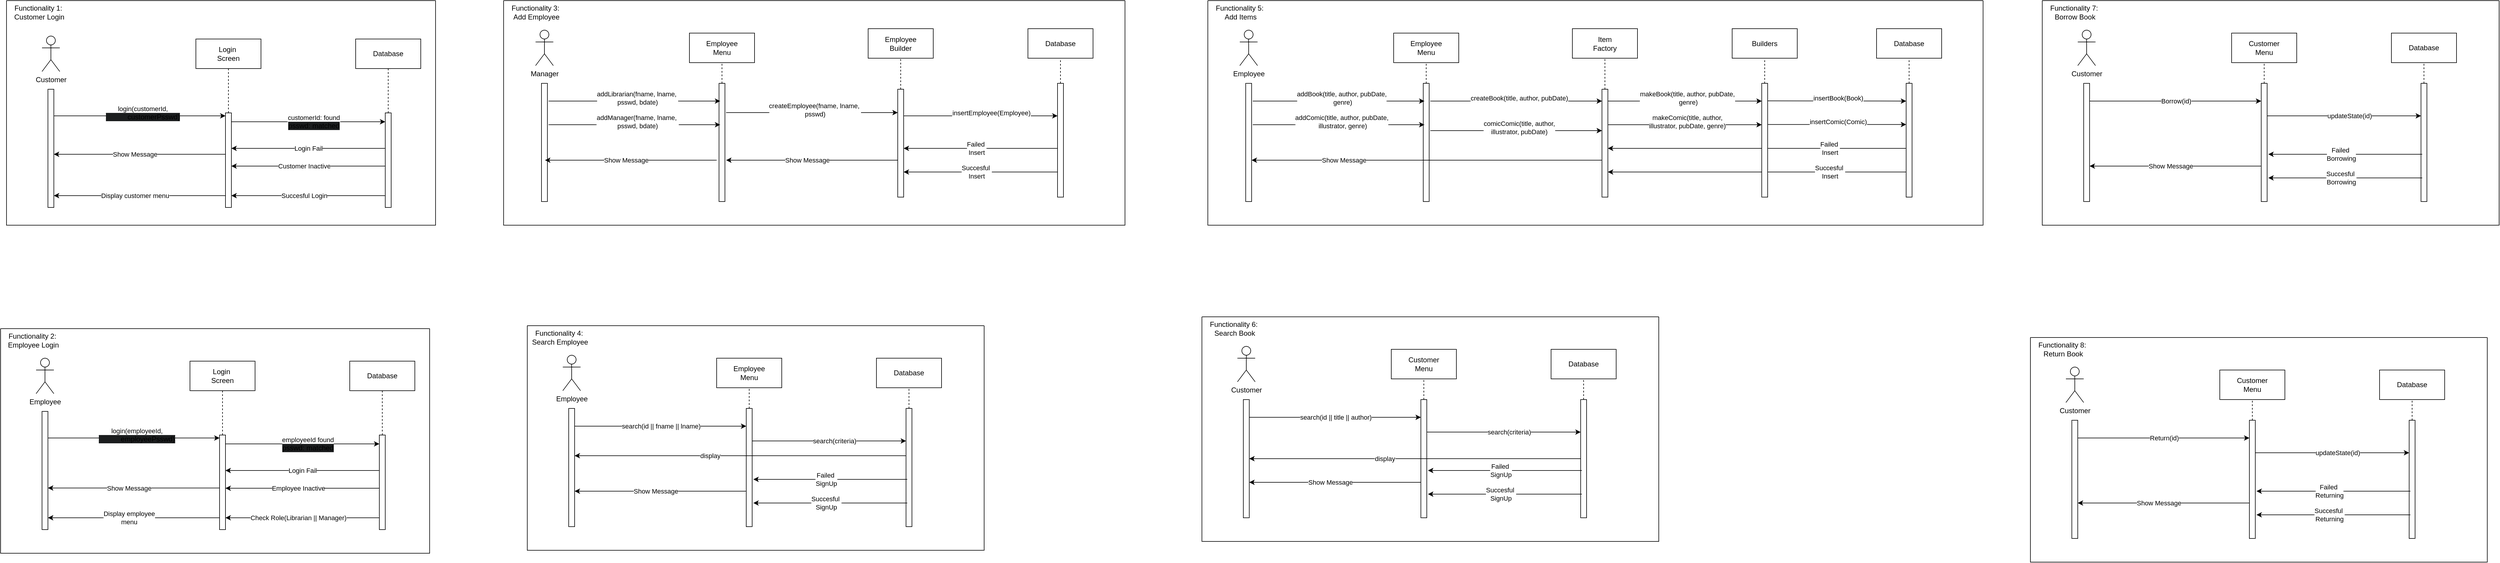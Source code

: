 <mxfile version="22.1.2" type="device">
  <diagram name="Page-1" id="YgQDNYspVn-FMLj6JGo5">
    <mxGraphModel dx="3176" dy="1908" grid="1" gridSize="10" guides="1" tooltips="1" connect="1" arrows="0" fold="1" page="1" pageScale="1" pageWidth="827" pageHeight="1169" math="0" shadow="0">
      <root>
        <mxCell id="0" />
        <mxCell id="1" parent="0" />
        <mxCell id="LNdqoeIzF03pR4x79LL_-1" value="Customer" style="shape=umlActor;verticalLabelPosition=bottom;verticalAlign=top;html=1;" vertex="1" parent="1">
          <mxGeometry x="80" y="90" width="30" height="60" as="geometry" />
        </mxCell>
        <mxCell id="LNdqoeIzF03pR4x79LL_-2" value="Login&amp;nbsp;&lt;br&gt;Screen" style="html=1;whiteSpace=wrap;" vertex="1" parent="1">
          <mxGeometry x="340" y="95" width="110" height="50" as="geometry" />
        </mxCell>
        <mxCell id="LNdqoeIzF03pR4x79LL_-3" value="" style="html=1;points=[[0,0,0,0,5],[0,1,0,0,-5],[1,0,0,0,5],[1,1,0,0,-5]];perimeter=orthogonalPerimeter;outlineConnect=0;targetShapes=umlLifeline;portConstraint=eastwest;newEdgeStyle={&quot;curved&quot;:0,&quot;rounded&quot;:0};" vertex="1" parent="1">
          <mxGeometry x="390" y="220" width="10" height="160" as="geometry" />
        </mxCell>
        <mxCell id="LNdqoeIzF03pR4x79LL_-6" value="" style="endArrow=none;dashed=1;html=1;rounded=0;entryX=0.5;entryY=1;entryDx=0;entryDy=0;" edge="1" parent="1" source="LNdqoeIzF03pR4x79LL_-3" target="LNdqoeIzF03pR4x79LL_-2">
          <mxGeometry width="50" height="50" relative="1" as="geometry">
            <mxPoint x="310" y="320" as="sourcePoint" />
            <mxPoint x="360" y="270" as="targetPoint" />
          </mxGeometry>
        </mxCell>
        <mxCell id="LNdqoeIzF03pR4x79LL_-7" value="Database" style="html=1;whiteSpace=wrap;" vertex="1" parent="1">
          <mxGeometry x="610" y="95" width="110" height="50" as="geometry" />
        </mxCell>
        <mxCell id="LNdqoeIzF03pR4x79LL_-8" value="" style="html=1;points=[[0,0,0,0,5],[0,1,0,0,-5],[1,0,0,0,5],[1,1,0,0,-5]];perimeter=orthogonalPerimeter;outlineConnect=0;targetShapes=umlLifeline;portConstraint=eastwest;newEdgeStyle={&quot;curved&quot;:0,&quot;rounded&quot;:0};" vertex="1" parent="1">
          <mxGeometry x="660" y="220" width="10" height="160" as="geometry" />
        </mxCell>
        <mxCell id="LNdqoeIzF03pR4x79LL_-9" value="" style="endArrow=none;dashed=1;html=1;rounded=0;entryX=0.5;entryY=1;entryDx=0;entryDy=0;" edge="1" parent="1" source="LNdqoeIzF03pR4x79LL_-8" target="LNdqoeIzF03pR4x79LL_-7">
          <mxGeometry width="50" height="50" relative="1" as="geometry">
            <mxPoint x="580" y="320" as="sourcePoint" />
            <mxPoint x="630" y="270" as="targetPoint" />
          </mxGeometry>
        </mxCell>
        <mxCell id="LNdqoeIzF03pR4x79LL_-10" value="" style="html=1;points=[[0,0,0,0,5],[0,1,0,0,-5],[1,0,0,0,5],[1,1,0,0,-5]];perimeter=orthogonalPerimeter;outlineConnect=0;targetShapes=umlLifeline;portConstraint=eastwest;newEdgeStyle={&quot;curved&quot;:0,&quot;rounded&quot;:0};" vertex="1" parent="1">
          <mxGeometry x="90" y="180" width="10" height="200" as="geometry" />
        </mxCell>
        <mxCell id="LNdqoeIzF03pR4x79LL_-11" value="" style="endArrow=classic;html=1;rounded=0;entryX=0;entryY=0;entryDx=0;entryDy=5;entryPerimeter=0;" edge="1" parent="1" source="LNdqoeIzF03pR4x79LL_-10" target="LNdqoeIzF03pR4x79LL_-3">
          <mxGeometry width="50" height="50" relative="1" as="geometry">
            <mxPoint x="280" y="230" as="sourcePoint" />
            <mxPoint x="330" y="180" as="targetPoint" />
          </mxGeometry>
        </mxCell>
        <mxCell id="LNdqoeIzF03pR4x79LL_-21" value="login(customerId,&lt;br style=&quot;font-size: 12px; background-color: rgb(27, 29, 30);&quot;&gt;&lt;span style=&quot;font-size: 12px; background-color: rgb(27, 29, 30);&quot;&gt;&lt;span style=&quot;white-space: pre;&quot;&gt;&amp;nbsp;&amp;nbsp;&amp;nbsp;&amp;nbsp;&lt;/span&gt;&lt;/span&gt;&lt;span style=&quot;font-size: 12px; background-color: rgb(27, 29, 30);&quot;&gt;&lt;span style=&quot;white-space: pre;&quot;&gt;&amp;nbsp;&amp;nbsp;&amp;nbsp;&amp;nbsp;&lt;/span&gt;&lt;/span&gt;&lt;span style=&quot;font-size: 12px; background-color: rgb(27, 29, 30);&quot;&gt;&amp;nbsp; &amp;nbsp;customerPsswd)&lt;/span&gt;" style="edgeLabel;html=1;align=center;verticalAlign=middle;resizable=0;points=[];" vertex="1" connectable="0" parent="LNdqoeIzF03pR4x79LL_-11">
          <mxGeometry x="0.185" relative="1" as="geometry">
            <mxPoint x="-22" y="-5" as="offset" />
          </mxGeometry>
        </mxCell>
        <mxCell id="LNdqoeIzF03pR4x79LL_-12" value="" style="endArrow=classic;html=1;rounded=0;" edge="1" parent="1" target="LNdqoeIzF03pR4x79LL_-8">
          <mxGeometry width="50" height="50" relative="1" as="geometry">
            <mxPoint x="400" y="235" as="sourcePoint" />
            <mxPoint x="570" y="235" as="targetPoint" />
          </mxGeometry>
        </mxCell>
        <mxCell id="LNdqoeIzF03pR4x79LL_-19" value="customerId: found&lt;br style=&quot;font-size: 12px; background-color: rgb(27, 29, 30);&quot;&gt;&lt;span style=&quot;font-size: 12px; background-color: rgb(27, 29, 30);&quot;&gt;psswd: matched&lt;/span&gt;" style="edgeLabel;html=1;align=center;verticalAlign=middle;resizable=0;points=[];" vertex="1" connectable="0" parent="LNdqoeIzF03pR4x79LL_-12">
          <mxGeometry x="0.209" relative="1" as="geometry">
            <mxPoint x="-18" as="offset" />
          </mxGeometry>
        </mxCell>
        <mxCell id="LNdqoeIzF03pR4x79LL_-15" value="" style="endArrow=classic;html=1;rounded=0;" edge="1" parent="1" source="LNdqoeIzF03pR4x79LL_-8" target="LNdqoeIzF03pR4x79LL_-3">
          <mxGeometry width="50" height="50" relative="1" as="geometry">
            <mxPoint x="410" y="245" as="sourcePoint" />
            <mxPoint x="460" y="350" as="targetPoint" />
            <Array as="points">
              <mxPoint x="580" y="280" />
            </Array>
          </mxGeometry>
        </mxCell>
        <mxCell id="LNdqoeIzF03pR4x79LL_-18" value="Login Fail" style="edgeLabel;html=1;align=center;verticalAlign=middle;resizable=0;points=[];" vertex="1" connectable="0" parent="LNdqoeIzF03pR4x79LL_-15">
          <mxGeometry x="-0.29" y="1" relative="1" as="geometry">
            <mxPoint x="-38" y="-1" as="offset" />
          </mxGeometry>
        </mxCell>
        <mxCell id="LNdqoeIzF03pR4x79LL_-17" value="" style="endArrow=classic;html=1;rounded=0;" edge="1" parent="1">
          <mxGeometry width="50" height="50" relative="1" as="geometry">
            <mxPoint x="660" y="310" as="sourcePoint" />
            <mxPoint x="400" y="310" as="targetPoint" />
          </mxGeometry>
        </mxCell>
        <mxCell id="LNdqoeIzF03pR4x79LL_-22" value="Customer Inactive" style="edgeLabel;html=1;align=center;verticalAlign=middle;resizable=0;points=[];" vertex="1" connectable="0" parent="LNdqoeIzF03pR4x79LL_-17">
          <mxGeometry x="0.058" relative="1" as="geometry">
            <mxPoint as="offset" />
          </mxGeometry>
        </mxCell>
        <mxCell id="LNdqoeIzF03pR4x79LL_-25" value="" style="swimlane;startSize=0;" vertex="1" parent="1">
          <mxGeometry x="20" y="30" width="725" height="380" as="geometry" />
        </mxCell>
        <mxCell id="LNdqoeIzF03pR4x79LL_-26" value="Functionality 1:&amp;nbsp;&lt;br&gt;Customer Login" style="text;html=1;align=center;verticalAlign=middle;resizable=0;points=[];autosize=1;strokeColor=none;fillColor=none;" vertex="1" parent="LNdqoeIzF03pR4x79LL_-25">
          <mxGeometry width="110" height="40" as="geometry" />
        </mxCell>
        <mxCell id="LNdqoeIzF03pR4x79LL_-23" value="" style="endArrow=classic;html=1;rounded=0;" edge="1" parent="LNdqoeIzF03pR4x79LL_-25" target="LNdqoeIzF03pR4x79LL_-10">
          <mxGeometry width="50" height="50" relative="1" as="geometry">
            <mxPoint x="370.0" y="260" as="sourcePoint" />
            <mxPoint x="90" y="260" as="targetPoint" />
          </mxGeometry>
        </mxCell>
        <mxCell id="LNdqoeIzF03pR4x79LL_-24" value="Show Message" style="edgeLabel;html=1;align=center;verticalAlign=middle;resizable=0;points=[];" vertex="1" connectable="0" parent="LNdqoeIzF03pR4x79LL_-23">
          <mxGeometry x="0.058" relative="1" as="geometry">
            <mxPoint as="offset" />
          </mxGeometry>
        </mxCell>
        <mxCell id="LNdqoeIzF03pR4x79LL_-48" value="" style="endArrow=classic;html=1;rounded=0;" edge="1" parent="LNdqoeIzF03pR4x79LL_-25">
          <mxGeometry width="50" height="50" relative="1" as="geometry">
            <mxPoint x="640" y="330" as="sourcePoint" />
            <mxPoint x="380" y="330" as="targetPoint" />
          </mxGeometry>
        </mxCell>
        <mxCell id="LNdqoeIzF03pR4x79LL_-49" value="Succesful Login" style="edgeLabel;html=1;align=center;verticalAlign=middle;resizable=0;points=[];" vertex="1" connectable="0" parent="LNdqoeIzF03pR4x79LL_-48">
          <mxGeometry x="0.058" relative="1" as="geometry">
            <mxPoint as="offset" />
          </mxGeometry>
        </mxCell>
        <mxCell id="LNdqoeIzF03pR4x79LL_-50" value="" style="endArrow=classic;html=1;rounded=0;" edge="1" parent="LNdqoeIzF03pR4x79LL_-25" target="LNdqoeIzF03pR4x79LL_-10">
          <mxGeometry width="50" height="50" relative="1" as="geometry">
            <mxPoint x="370" y="330" as="sourcePoint" />
            <mxPoint x="110" y="330" as="targetPoint" />
          </mxGeometry>
        </mxCell>
        <mxCell id="LNdqoeIzF03pR4x79LL_-51" value="Display customer menu" style="edgeLabel;html=1;align=center;verticalAlign=middle;resizable=0;points=[];" vertex="1" connectable="0" parent="LNdqoeIzF03pR4x79LL_-50">
          <mxGeometry x="0.058" relative="1" as="geometry">
            <mxPoint as="offset" />
          </mxGeometry>
        </mxCell>
        <mxCell id="LNdqoeIzF03pR4x79LL_-27" value="Employee" style="shape=umlActor;verticalLabelPosition=bottom;verticalAlign=top;html=1;" vertex="1" parent="1">
          <mxGeometry x="70" y="635" width="30" height="60" as="geometry" />
        </mxCell>
        <mxCell id="LNdqoeIzF03pR4x79LL_-28" value="Login&amp;nbsp;&lt;br&gt;Screen" style="html=1;whiteSpace=wrap;" vertex="1" parent="1">
          <mxGeometry x="330" y="640" width="110" height="50" as="geometry" />
        </mxCell>
        <mxCell id="LNdqoeIzF03pR4x79LL_-29" value="" style="html=1;points=[[0,0,0,0,5],[0,1,0,0,-5],[1,0,0,0,5],[1,1,0,0,-5]];perimeter=orthogonalPerimeter;outlineConnect=0;targetShapes=umlLifeline;portConstraint=eastwest;newEdgeStyle={&quot;curved&quot;:0,&quot;rounded&quot;:0};" vertex="1" parent="1">
          <mxGeometry x="380" y="765" width="10" height="160" as="geometry" />
        </mxCell>
        <mxCell id="LNdqoeIzF03pR4x79LL_-30" value="" style="endArrow=none;dashed=1;html=1;rounded=0;entryX=0.5;entryY=1;entryDx=0;entryDy=0;" edge="1" parent="1" source="LNdqoeIzF03pR4x79LL_-29" target="LNdqoeIzF03pR4x79LL_-28">
          <mxGeometry width="50" height="50" relative="1" as="geometry">
            <mxPoint x="300" y="865" as="sourcePoint" />
            <mxPoint x="350" y="815" as="targetPoint" />
          </mxGeometry>
        </mxCell>
        <mxCell id="LNdqoeIzF03pR4x79LL_-31" value="Database" style="html=1;whiteSpace=wrap;" vertex="1" parent="1">
          <mxGeometry x="600" y="640" width="110" height="50" as="geometry" />
        </mxCell>
        <mxCell id="LNdqoeIzF03pR4x79LL_-32" value="" style="html=1;points=[[0,0,0,0,5],[0,1,0,0,-5],[1,0,0,0,5],[1,1,0,0,-5]];perimeter=orthogonalPerimeter;outlineConnect=0;targetShapes=umlLifeline;portConstraint=eastwest;newEdgeStyle={&quot;curved&quot;:0,&quot;rounded&quot;:0};" vertex="1" parent="1">
          <mxGeometry x="650" y="765" width="10" height="160" as="geometry" />
        </mxCell>
        <mxCell id="LNdqoeIzF03pR4x79LL_-33" value="" style="endArrow=none;dashed=1;html=1;rounded=0;entryX=0.5;entryY=1;entryDx=0;entryDy=0;" edge="1" parent="1" source="LNdqoeIzF03pR4x79LL_-32" target="LNdqoeIzF03pR4x79LL_-31">
          <mxGeometry width="50" height="50" relative="1" as="geometry">
            <mxPoint x="570" y="865" as="sourcePoint" />
            <mxPoint x="620" y="815" as="targetPoint" />
          </mxGeometry>
        </mxCell>
        <mxCell id="LNdqoeIzF03pR4x79LL_-34" value="" style="html=1;points=[[0,0,0,0,5],[0,1,0,0,-5],[1,0,0,0,5],[1,1,0,0,-5]];perimeter=orthogonalPerimeter;outlineConnect=0;targetShapes=umlLifeline;portConstraint=eastwest;newEdgeStyle={&quot;curved&quot;:0,&quot;rounded&quot;:0};" vertex="1" parent="1">
          <mxGeometry x="80" y="725" width="10" height="200" as="geometry" />
        </mxCell>
        <mxCell id="LNdqoeIzF03pR4x79LL_-35" value="" style="endArrow=classic;html=1;rounded=0;entryX=0;entryY=0;entryDx=0;entryDy=5;entryPerimeter=0;" edge="1" parent="1" source="LNdqoeIzF03pR4x79LL_-34" target="LNdqoeIzF03pR4x79LL_-29">
          <mxGeometry width="50" height="50" relative="1" as="geometry">
            <mxPoint x="270" y="775" as="sourcePoint" />
            <mxPoint x="320" y="725" as="targetPoint" />
          </mxGeometry>
        </mxCell>
        <mxCell id="LNdqoeIzF03pR4x79LL_-36" value="login(employeeId,&lt;br style=&quot;font-size: 12px; background-color: rgb(27, 29, 30);&quot;&gt;&lt;span style=&quot;font-size: 12px; background-color: rgb(27, 29, 30);&quot;&gt;&lt;span style=&quot;white-space: pre;&quot;&gt;&amp;nbsp;&amp;nbsp;&amp;nbsp;&amp;nbsp;&lt;/span&gt;&lt;/span&gt;&lt;span style=&quot;font-size: 12px; background-color: rgb(27, 29, 30);&quot;&gt;&lt;span style=&quot;white-space: pre;&quot;&gt;&amp;nbsp;&amp;nbsp;&amp;nbsp;&amp;nbsp;&lt;/span&gt;&lt;/span&gt;&lt;span style=&quot;font-size: 12px; background-color: rgb(27, 29, 30);&quot;&gt;&amp;nbsp; &amp;nbsp;employeePsswd)&lt;/span&gt;" style="edgeLabel;html=1;align=center;verticalAlign=middle;resizable=0;points=[];" vertex="1" connectable="0" parent="LNdqoeIzF03pR4x79LL_-35">
          <mxGeometry x="0.185" relative="1" as="geometry">
            <mxPoint x="-22" y="-5" as="offset" />
          </mxGeometry>
        </mxCell>
        <mxCell id="LNdqoeIzF03pR4x79LL_-37" value="" style="endArrow=classic;html=1;rounded=0;" edge="1" parent="1" target="LNdqoeIzF03pR4x79LL_-32">
          <mxGeometry width="50" height="50" relative="1" as="geometry">
            <mxPoint x="390" y="780" as="sourcePoint" />
            <mxPoint x="560" y="780" as="targetPoint" />
          </mxGeometry>
        </mxCell>
        <mxCell id="LNdqoeIzF03pR4x79LL_-38" value="employeeId&amp;nbsp;found&lt;br style=&quot;font-size: 12px; background-color: rgb(27, 29, 30);&quot;&gt;&lt;span style=&quot;font-size: 12px; background-color: rgb(27, 29, 30);&quot;&gt;psswd: matched&lt;/span&gt;" style="edgeLabel;html=1;align=center;verticalAlign=middle;resizable=0;points=[];" vertex="1" connectable="0" parent="LNdqoeIzF03pR4x79LL_-37">
          <mxGeometry x="0.209" relative="1" as="geometry">
            <mxPoint x="-18" as="offset" />
          </mxGeometry>
        </mxCell>
        <mxCell id="LNdqoeIzF03pR4x79LL_-39" value="" style="endArrow=classic;html=1;rounded=0;" edge="1" parent="1" source="LNdqoeIzF03pR4x79LL_-32" target="LNdqoeIzF03pR4x79LL_-29">
          <mxGeometry width="50" height="50" relative="1" as="geometry">
            <mxPoint x="400" y="790" as="sourcePoint" />
            <mxPoint x="450" y="895" as="targetPoint" />
            <Array as="points">
              <mxPoint x="570" y="825" />
            </Array>
          </mxGeometry>
        </mxCell>
        <mxCell id="LNdqoeIzF03pR4x79LL_-40" value="Login Fail" style="edgeLabel;html=1;align=center;verticalAlign=middle;resizable=0;points=[];" vertex="1" connectable="0" parent="LNdqoeIzF03pR4x79LL_-39">
          <mxGeometry x="-0.29" y="1" relative="1" as="geometry">
            <mxPoint x="-38" y="-1" as="offset" />
          </mxGeometry>
        </mxCell>
        <mxCell id="LNdqoeIzF03pR4x79LL_-41" value="" style="endArrow=classic;html=1;rounded=0;" edge="1" parent="1">
          <mxGeometry width="50" height="50" relative="1" as="geometry">
            <mxPoint x="650" y="855" as="sourcePoint" />
            <mxPoint x="390" y="855" as="targetPoint" />
          </mxGeometry>
        </mxCell>
        <mxCell id="LNdqoeIzF03pR4x79LL_-42" value="Employee Inactive" style="edgeLabel;html=1;align=center;verticalAlign=middle;resizable=0;points=[];" vertex="1" connectable="0" parent="LNdqoeIzF03pR4x79LL_-41">
          <mxGeometry x="0.058" relative="1" as="geometry">
            <mxPoint as="offset" />
          </mxGeometry>
        </mxCell>
        <mxCell id="LNdqoeIzF03pR4x79LL_-45" value="" style="swimlane;startSize=0;" vertex="1" parent="1">
          <mxGeometry x="10" y="585" width="725" height="380" as="geometry" />
        </mxCell>
        <mxCell id="LNdqoeIzF03pR4x79LL_-46" value="Functionality 2:&amp;nbsp;&lt;br&gt;Employee Login" style="text;html=1;align=center;verticalAlign=middle;resizable=0;points=[];autosize=1;strokeColor=none;fillColor=none;" vertex="1" parent="LNdqoeIzF03pR4x79LL_-45">
          <mxGeometry width="110" height="40" as="geometry" />
        </mxCell>
        <mxCell id="LNdqoeIzF03pR4x79LL_-43" value="" style="endArrow=classic;html=1;rounded=0;" edge="1" parent="LNdqoeIzF03pR4x79LL_-45">
          <mxGeometry width="50" height="50" relative="1" as="geometry">
            <mxPoint x="370.0" y="269.63" as="sourcePoint" />
            <mxPoint x="80" y="269.63" as="targetPoint" />
          </mxGeometry>
        </mxCell>
        <mxCell id="LNdqoeIzF03pR4x79LL_-44" value="Show Message" style="edgeLabel;html=1;align=center;verticalAlign=middle;resizable=0;points=[];" vertex="1" connectable="0" parent="LNdqoeIzF03pR4x79LL_-43">
          <mxGeometry x="0.058" relative="1" as="geometry">
            <mxPoint as="offset" />
          </mxGeometry>
        </mxCell>
        <mxCell id="LNdqoeIzF03pR4x79LL_-52" value="" style="endArrow=classic;html=1;rounded=0;" edge="1" parent="LNdqoeIzF03pR4x79LL_-45">
          <mxGeometry width="50" height="50" relative="1" as="geometry">
            <mxPoint x="640" y="320" as="sourcePoint" />
            <mxPoint x="380" y="320" as="targetPoint" />
          </mxGeometry>
        </mxCell>
        <mxCell id="LNdqoeIzF03pR4x79LL_-53" value="Check Role(Librarian || Manager)" style="edgeLabel;html=1;align=center;verticalAlign=middle;resizable=0;points=[];" vertex="1" connectable="0" parent="LNdqoeIzF03pR4x79LL_-52">
          <mxGeometry x="0.058" relative="1" as="geometry">
            <mxPoint as="offset" />
          </mxGeometry>
        </mxCell>
        <mxCell id="LNdqoeIzF03pR4x79LL_-54" value="" style="endArrow=classic;html=1;rounded=0;" edge="1" parent="LNdqoeIzF03pR4x79LL_-45">
          <mxGeometry width="50" height="50" relative="1" as="geometry">
            <mxPoint x="370.0" y="320" as="sourcePoint" />
            <mxPoint x="80" y="320" as="targetPoint" />
          </mxGeometry>
        </mxCell>
        <mxCell id="LNdqoeIzF03pR4x79LL_-55" value="Display employee&lt;br&gt;menu" style="edgeLabel;html=1;align=center;verticalAlign=middle;resizable=0;points=[];" vertex="1" connectable="0" parent="LNdqoeIzF03pR4x79LL_-54">
          <mxGeometry x="0.058" relative="1" as="geometry">
            <mxPoint as="offset" />
          </mxGeometry>
        </mxCell>
        <mxCell id="LNdqoeIzF03pR4x79LL_-56" value="Manager" style="shape=umlActor;verticalLabelPosition=bottom;verticalAlign=top;html=1;" vertex="1" parent="1">
          <mxGeometry x="914" y="80" width="30" height="60" as="geometry" />
        </mxCell>
        <mxCell id="LNdqoeIzF03pR4x79LL_-57" value="Employee&lt;br&gt;Menu" style="html=1;whiteSpace=wrap;" vertex="1" parent="1">
          <mxGeometry x="1174" y="85" width="110" height="50" as="geometry" />
        </mxCell>
        <mxCell id="LNdqoeIzF03pR4x79LL_-58" value="" style="html=1;points=[[0,0,0,0,5],[0,1,0,0,-5],[1,0,0,0,5],[1,1,0,0,-5]];perimeter=orthogonalPerimeter;outlineConnect=0;targetShapes=umlLifeline;portConstraint=eastwest;newEdgeStyle={&quot;curved&quot;:0,&quot;rounded&quot;:0};" vertex="1" parent="1">
          <mxGeometry x="1224" y="170" width="10" height="200" as="geometry" />
        </mxCell>
        <mxCell id="LNdqoeIzF03pR4x79LL_-59" value="" style="endArrow=none;dashed=1;html=1;rounded=0;entryX=0.5;entryY=1;entryDx=0;entryDy=0;" edge="1" parent="1" source="LNdqoeIzF03pR4x79LL_-58" target="LNdqoeIzF03pR4x79LL_-57">
          <mxGeometry width="50" height="50" relative="1" as="geometry">
            <mxPoint x="1144" y="310" as="sourcePoint" />
            <mxPoint x="1194" y="260" as="targetPoint" />
          </mxGeometry>
        </mxCell>
        <mxCell id="LNdqoeIzF03pR4x79LL_-63" value="" style="html=1;points=[[0,0,0,0,5],[0,1,0,0,-5],[1,0,0,0,5],[1,1,0,0,-5]];perimeter=orthogonalPerimeter;outlineConnect=0;targetShapes=umlLifeline;portConstraint=eastwest;newEdgeStyle={&quot;curved&quot;:0,&quot;rounded&quot;:0};" vertex="1" parent="1">
          <mxGeometry x="924" y="170" width="10" height="200" as="geometry" />
        </mxCell>
        <mxCell id="LNdqoeIzF03pR4x79LL_-66" value="" style="endArrow=classic;html=1;rounded=0;" edge="1" parent="1" target="LNdqoeIzF03pR4x79LL_-61">
          <mxGeometry width="50" height="50" relative="1" as="geometry">
            <mxPoint x="1530" y="225" as="sourcePoint" />
            <mxPoint x="1404" y="225" as="targetPoint" />
          </mxGeometry>
        </mxCell>
        <mxCell id="LNdqoeIzF03pR4x79LL_-67" value="insertEmployee(Employee)" style="edgeLabel;html=1;align=center;verticalAlign=middle;resizable=0;points=[];" vertex="1" connectable="0" parent="LNdqoeIzF03pR4x79LL_-66">
          <mxGeometry x="0.209" relative="1" as="geometry">
            <mxPoint x="-7" y="-5" as="offset" />
          </mxGeometry>
        </mxCell>
        <mxCell id="LNdqoeIzF03pR4x79LL_-72" value="" style="swimlane;startSize=0;" vertex="1" parent="1">
          <mxGeometry x="860" y="30" width="1050" height="380" as="geometry" />
        </mxCell>
        <mxCell id="LNdqoeIzF03pR4x79LL_-73" value="Functionality 3:&amp;nbsp;&lt;br&gt;Add Employee" style="text;html=1;align=center;verticalAlign=middle;resizable=0;points=[];autosize=1;strokeColor=none;fillColor=none;" vertex="1" parent="LNdqoeIzF03pR4x79LL_-72">
          <mxGeometry width="110" height="40" as="geometry" />
        </mxCell>
        <mxCell id="LNdqoeIzF03pR4x79LL_-74" value="" style="endArrow=classic;html=1;rounded=0;" edge="1" parent="LNdqoeIzF03pR4x79LL_-72">
          <mxGeometry width="50" height="50" relative="1" as="geometry">
            <mxPoint x="360.0" y="270" as="sourcePoint" />
            <mxPoint x="70" y="270" as="targetPoint" />
          </mxGeometry>
        </mxCell>
        <mxCell id="LNdqoeIzF03pR4x79LL_-75" value="Show Message" style="edgeLabel;html=1;align=center;verticalAlign=middle;resizable=0;points=[];" vertex="1" connectable="0" parent="LNdqoeIzF03pR4x79LL_-74">
          <mxGeometry x="0.058" relative="1" as="geometry">
            <mxPoint as="offset" />
          </mxGeometry>
        </mxCell>
        <mxCell id="LNdqoeIzF03pR4x79LL_-78" value="" style="endArrow=classic;html=1;rounded=0;" edge="1" parent="LNdqoeIzF03pR4x79LL_-72">
          <mxGeometry width="50" height="50" relative="1" as="geometry">
            <mxPoint x="936.0" y="250" as="sourcePoint" />
            <mxPoint x="676" y="250" as="targetPoint" />
          </mxGeometry>
        </mxCell>
        <mxCell id="LNdqoeIzF03pR4x79LL_-79" value="Failed&amp;nbsp;&lt;br&gt;Insert" style="edgeLabel;html=1;align=center;verticalAlign=middle;resizable=0;points=[];" vertex="1" connectable="0" parent="LNdqoeIzF03pR4x79LL_-78">
          <mxGeometry x="0.058" relative="1" as="geometry">
            <mxPoint as="offset" />
          </mxGeometry>
        </mxCell>
        <mxCell id="LNdqoeIzF03pR4x79LL_-80" value="" style="endArrow=classic;html=1;rounded=0;" edge="1" parent="LNdqoeIzF03pR4x79LL_-72">
          <mxGeometry width="50" height="50" relative="1" as="geometry">
            <mxPoint x="936" y="290" as="sourcePoint" />
            <mxPoint x="676" y="290" as="targetPoint" />
          </mxGeometry>
        </mxCell>
        <mxCell id="LNdqoeIzF03pR4x79LL_-81" value="Succesful&amp;nbsp;&lt;br&gt;Insert" style="edgeLabel;html=1;align=center;verticalAlign=middle;resizable=0;points=[];" vertex="1" connectable="0" parent="LNdqoeIzF03pR4x79LL_-80">
          <mxGeometry x="0.058" relative="1" as="geometry">
            <mxPoint as="offset" />
          </mxGeometry>
        </mxCell>
        <mxCell id="LNdqoeIzF03pR4x79LL_-60" value="Database" style="html=1;whiteSpace=wrap;" vertex="1" parent="LNdqoeIzF03pR4x79LL_-72">
          <mxGeometry x="886" y="47.5" width="110" height="50" as="geometry" />
        </mxCell>
        <mxCell id="LNdqoeIzF03pR4x79LL_-61" value="" style="html=1;points=[[0,0,0,0,5],[0,1,0,0,-5],[1,0,0,0,5],[1,1,0,0,-5]];perimeter=orthogonalPerimeter;outlineConnect=0;targetShapes=umlLifeline;portConstraint=eastwest;newEdgeStyle={&quot;curved&quot;:0,&quot;rounded&quot;:0};" vertex="1" parent="LNdqoeIzF03pR4x79LL_-72">
          <mxGeometry x="936" y="140" width="10" height="192.5" as="geometry" />
        </mxCell>
        <mxCell id="LNdqoeIzF03pR4x79LL_-62" value="" style="endArrow=none;dashed=1;html=1;rounded=0;entryX=0.5;entryY=1;entryDx=0;entryDy=0;" edge="1" parent="LNdqoeIzF03pR4x79LL_-72" source="LNdqoeIzF03pR4x79LL_-61" target="LNdqoeIzF03pR4x79LL_-60">
          <mxGeometry width="50" height="50" relative="1" as="geometry">
            <mxPoint x="856" y="272.5" as="sourcePoint" />
            <mxPoint x="906" y="222.5" as="targetPoint" />
          </mxGeometry>
        </mxCell>
        <mxCell id="LNdqoeIzF03pR4x79LL_-106" value="Employee&lt;br&gt;Builder" style="html=1;whiteSpace=wrap;" vertex="1" parent="LNdqoeIzF03pR4x79LL_-72">
          <mxGeometry x="616" y="47.5" width="110" height="50" as="geometry" />
        </mxCell>
        <mxCell id="LNdqoeIzF03pR4x79LL_-107" value="" style="html=1;points=[[0,0,0,0,5],[0,1,0,0,-5],[1,0,0,0,5],[1,1,0,0,-5]];perimeter=orthogonalPerimeter;outlineConnect=0;targetShapes=umlLifeline;portConstraint=eastwest;newEdgeStyle={&quot;curved&quot;:0,&quot;rounded&quot;:0};" vertex="1" parent="LNdqoeIzF03pR4x79LL_-72">
          <mxGeometry x="666" y="150" width="10" height="182.5" as="geometry" />
        </mxCell>
        <mxCell id="LNdqoeIzF03pR4x79LL_-108" value="" style="endArrow=none;dashed=1;html=1;rounded=0;entryX=0.5;entryY=1;entryDx=0;entryDy=0;" edge="1" parent="LNdqoeIzF03pR4x79LL_-72" source="LNdqoeIzF03pR4x79LL_-107" target="LNdqoeIzF03pR4x79LL_-106">
          <mxGeometry width="50" height="50" relative="1" as="geometry">
            <mxPoint x="586" y="272.5" as="sourcePoint" />
            <mxPoint x="636" y="222.5" as="targetPoint" />
          </mxGeometry>
        </mxCell>
        <mxCell id="LNdqoeIzF03pR4x79LL_-64" value="" style="endArrow=classic;html=1;rounded=0;entryX=0;entryY=0;entryDx=0;entryDy=5;entryPerimeter=0;" edge="1" parent="LNdqoeIzF03pR4x79LL_-72">
          <mxGeometry width="50" height="50" relative="1" as="geometry">
            <mxPoint x="76" y="170" as="sourcePoint" />
            <mxPoint x="366" y="170" as="targetPoint" />
          </mxGeometry>
        </mxCell>
        <mxCell id="LNdqoeIzF03pR4x79LL_-65" value="addLibrarian(fname, lname,&amp;nbsp;&lt;br&gt;psswd, bdate)" style="edgeLabel;html=1;align=center;verticalAlign=middle;resizable=0;points=[];" vertex="1" connectable="0" parent="LNdqoeIzF03pR4x79LL_-64">
          <mxGeometry x="0.185" relative="1" as="geometry">
            <mxPoint x="-22" y="-5" as="offset" />
          </mxGeometry>
        </mxCell>
        <mxCell id="LNdqoeIzF03pR4x79LL_-109" value="" style="endArrow=classic;html=1;rounded=0;entryX=0;entryY=0;entryDx=0;entryDy=5;entryPerimeter=0;" edge="1" parent="LNdqoeIzF03pR4x79LL_-72">
          <mxGeometry width="50" height="50" relative="1" as="geometry">
            <mxPoint x="76" y="210" as="sourcePoint" />
            <mxPoint x="366" y="210" as="targetPoint" />
          </mxGeometry>
        </mxCell>
        <mxCell id="LNdqoeIzF03pR4x79LL_-110" value="addManager(fname, lname,&amp;nbsp;&lt;br&gt;psswd, bdate)" style="edgeLabel;html=1;align=center;verticalAlign=middle;resizable=0;points=[];" vertex="1" connectable="0" parent="LNdqoeIzF03pR4x79LL_-109">
          <mxGeometry x="0.185" relative="1" as="geometry">
            <mxPoint x="-22" y="-5" as="offset" />
          </mxGeometry>
        </mxCell>
        <mxCell id="LNdqoeIzF03pR4x79LL_-111" value="" style="endArrow=classic;html=1;rounded=0;entryX=0;entryY=0;entryDx=0;entryDy=5;entryPerimeter=0;" edge="1" parent="LNdqoeIzF03pR4x79LL_-72">
          <mxGeometry width="50" height="50" relative="1" as="geometry">
            <mxPoint x="376" y="189.5" as="sourcePoint" />
            <mxPoint x="666" y="189.5" as="targetPoint" />
          </mxGeometry>
        </mxCell>
        <mxCell id="LNdqoeIzF03pR4x79LL_-112" value="createEmployee(fname, lname,&amp;nbsp;&lt;br&gt;psswd)" style="edgeLabel;html=1;align=center;verticalAlign=middle;resizable=0;points=[];" vertex="1" connectable="0" parent="LNdqoeIzF03pR4x79LL_-111">
          <mxGeometry x="0.185" relative="1" as="geometry">
            <mxPoint x="-22" y="-5" as="offset" />
          </mxGeometry>
        </mxCell>
        <mxCell id="LNdqoeIzF03pR4x79LL_-114" value="" style="endArrow=classic;html=1;rounded=0;" edge="1" parent="LNdqoeIzF03pR4x79LL_-72">
          <mxGeometry width="50" height="50" relative="1" as="geometry">
            <mxPoint x="666" y="270" as="sourcePoint" />
            <mxPoint x="376" y="270" as="targetPoint" />
          </mxGeometry>
        </mxCell>
        <mxCell id="LNdqoeIzF03pR4x79LL_-115" value="Show Message" style="edgeLabel;html=1;align=center;verticalAlign=middle;resizable=0;points=[];" vertex="1" connectable="0" parent="LNdqoeIzF03pR4x79LL_-114">
          <mxGeometry x="0.058" relative="1" as="geometry">
            <mxPoint as="offset" />
          </mxGeometry>
        </mxCell>
        <mxCell id="LNdqoeIzF03pR4x79LL_-83" value="Customer" style="shape=umlActor;verticalLabelPosition=bottom;verticalAlign=top;html=1;" vertex="1" parent="1">
          <mxGeometry x="2100" y="615" width="30" height="60" as="geometry" />
        </mxCell>
        <mxCell id="LNdqoeIzF03pR4x79LL_-84" value="Customer&lt;br&gt;Menu" style="html=1;whiteSpace=wrap;" vertex="1" parent="1">
          <mxGeometry x="2360" y="620" width="110" height="50" as="geometry" />
        </mxCell>
        <mxCell id="LNdqoeIzF03pR4x79LL_-85" value="" style="html=1;points=[[0,0,0,0,5],[0,1,0,0,-5],[1,0,0,0,5],[1,1,0,0,-5]];perimeter=orthogonalPerimeter;outlineConnect=0;targetShapes=umlLifeline;portConstraint=eastwest;newEdgeStyle={&quot;curved&quot;:0,&quot;rounded&quot;:0};" vertex="1" parent="1">
          <mxGeometry x="2410" y="705" width="10" height="200" as="geometry" />
        </mxCell>
        <mxCell id="LNdqoeIzF03pR4x79LL_-86" value="" style="endArrow=none;dashed=1;html=1;rounded=0;entryX=0.5;entryY=1;entryDx=0;entryDy=0;" edge="1" parent="1" source="LNdqoeIzF03pR4x79LL_-85" target="LNdqoeIzF03pR4x79LL_-84">
          <mxGeometry width="50" height="50" relative="1" as="geometry">
            <mxPoint x="2330" y="845" as="sourcePoint" />
            <mxPoint x="2380" y="795" as="targetPoint" />
          </mxGeometry>
        </mxCell>
        <mxCell id="LNdqoeIzF03pR4x79LL_-87" value="Database" style="html=1;whiteSpace=wrap;" vertex="1" parent="1">
          <mxGeometry x="2630" y="620" width="110" height="50" as="geometry" />
        </mxCell>
        <mxCell id="LNdqoeIzF03pR4x79LL_-88" value="" style="html=1;points=[[0,0,0,0,5],[0,1,0,0,-5],[1,0,0,0,5],[1,1,0,0,-5]];perimeter=orthogonalPerimeter;outlineConnect=0;targetShapes=umlLifeline;portConstraint=eastwest;newEdgeStyle={&quot;curved&quot;:0,&quot;rounded&quot;:0};" vertex="1" parent="1">
          <mxGeometry x="2680" y="705" width="10" height="200" as="geometry" />
        </mxCell>
        <mxCell id="LNdqoeIzF03pR4x79LL_-89" value="" style="endArrow=none;dashed=1;html=1;rounded=0;entryX=0.5;entryY=1;entryDx=0;entryDy=0;" edge="1" parent="1" source="LNdqoeIzF03pR4x79LL_-88" target="LNdqoeIzF03pR4x79LL_-87">
          <mxGeometry width="50" height="50" relative="1" as="geometry">
            <mxPoint x="2600" y="845" as="sourcePoint" />
            <mxPoint x="2650" y="795" as="targetPoint" />
          </mxGeometry>
        </mxCell>
        <mxCell id="LNdqoeIzF03pR4x79LL_-90" value="" style="html=1;points=[[0,0,0,0,5],[0,1,0,0,-5],[1,0,0,0,5],[1,1,0,0,-5]];perimeter=orthogonalPerimeter;outlineConnect=0;targetShapes=umlLifeline;portConstraint=eastwest;newEdgeStyle={&quot;curved&quot;:0,&quot;rounded&quot;:0};" vertex="1" parent="1">
          <mxGeometry x="2110" y="705" width="10" height="200" as="geometry" />
        </mxCell>
        <mxCell id="LNdqoeIzF03pR4x79LL_-93" value="" style="endArrow=classic;html=1;rounded=0;" edge="1" parent="1" target="LNdqoeIzF03pR4x79LL_-88">
          <mxGeometry width="50" height="50" relative="1" as="geometry">
            <mxPoint x="2420" y="760" as="sourcePoint" />
            <mxPoint x="2590" y="760" as="targetPoint" />
          </mxGeometry>
        </mxCell>
        <mxCell id="LNdqoeIzF03pR4x79LL_-94" value="search(criteria)" style="edgeLabel;html=1;align=center;verticalAlign=middle;resizable=0;points=[];" vertex="1" connectable="0" parent="LNdqoeIzF03pR4x79LL_-93">
          <mxGeometry x="0.209" relative="1" as="geometry">
            <mxPoint x="-18" as="offset" />
          </mxGeometry>
        </mxCell>
        <mxCell id="LNdqoeIzF03pR4x79LL_-95" value="" style="swimlane;startSize=0;swimlaneLine=0;" vertex="1" parent="1">
          <mxGeometry x="2040" y="565" width="772" height="380" as="geometry" />
        </mxCell>
        <mxCell id="LNdqoeIzF03pR4x79LL_-96" value="Functionality 6:&amp;nbsp;&lt;br&gt;Search Book" style="text;html=1;align=center;verticalAlign=middle;resizable=0;points=[];autosize=1;strokeColor=none;fillColor=none;" vertex="1" parent="LNdqoeIzF03pR4x79LL_-95">
          <mxGeometry width="110" height="40" as="geometry" />
        </mxCell>
        <mxCell id="LNdqoeIzF03pR4x79LL_-97" value="" style="endArrow=classic;html=1;rounded=0;" edge="1" parent="LNdqoeIzF03pR4x79LL_-95">
          <mxGeometry width="50" height="50" relative="1" as="geometry">
            <mxPoint x="370.0" y="280" as="sourcePoint" />
            <mxPoint x="80" y="280" as="targetPoint" />
          </mxGeometry>
        </mxCell>
        <mxCell id="LNdqoeIzF03pR4x79LL_-98" value="Show Message" style="edgeLabel;html=1;align=center;verticalAlign=middle;resizable=0;points=[];" vertex="1" connectable="0" parent="LNdqoeIzF03pR4x79LL_-97">
          <mxGeometry x="0.058" relative="1" as="geometry">
            <mxPoint as="offset" />
          </mxGeometry>
        </mxCell>
        <mxCell id="LNdqoeIzF03pR4x79LL_-99" value="" style="endArrow=classic;html=1;rounded=0;" edge="1" parent="LNdqoeIzF03pR4x79LL_-95">
          <mxGeometry width="50" height="50" relative="1" as="geometry">
            <mxPoint x="642.0" y="260" as="sourcePoint" />
            <mxPoint x="382" y="260" as="targetPoint" />
          </mxGeometry>
        </mxCell>
        <mxCell id="LNdqoeIzF03pR4x79LL_-100" value="Failed&amp;nbsp;&lt;br&gt;SignUp" style="edgeLabel;html=1;align=center;verticalAlign=middle;resizable=0;points=[];" vertex="1" connectable="0" parent="LNdqoeIzF03pR4x79LL_-99">
          <mxGeometry x="0.058" relative="1" as="geometry">
            <mxPoint as="offset" />
          </mxGeometry>
        </mxCell>
        <mxCell id="LNdqoeIzF03pR4x79LL_-101" value="" style="endArrow=classic;html=1;rounded=0;" edge="1" parent="LNdqoeIzF03pR4x79LL_-95">
          <mxGeometry width="50" height="50" relative="1" as="geometry">
            <mxPoint x="642" y="300" as="sourcePoint" />
            <mxPoint x="382" y="300" as="targetPoint" />
          </mxGeometry>
        </mxCell>
        <mxCell id="LNdqoeIzF03pR4x79LL_-102" value="Succesful&amp;nbsp;&lt;br&gt;SignUp" style="edgeLabel;html=1;align=center;verticalAlign=middle;resizable=0;points=[];" vertex="1" connectable="0" parent="LNdqoeIzF03pR4x79LL_-101">
          <mxGeometry x="0.058" relative="1" as="geometry">
            <mxPoint as="offset" />
          </mxGeometry>
        </mxCell>
        <mxCell id="LNdqoeIzF03pR4x79LL_-91" value="" style="endArrow=classic;html=1;rounded=0;entryX=0;entryY=0;entryDx=0;entryDy=5;entryPerimeter=0;" edge="1" parent="LNdqoeIzF03pR4x79LL_-95">
          <mxGeometry width="50" height="50" relative="1" as="geometry">
            <mxPoint x="80" y="170" as="sourcePoint" />
            <mxPoint x="370" y="170" as="targetPoint" />
          </mxGeometry>
        </mxCell>
        <mxCell id="LNdqoeIzF03pR4x79LL_-92" value="search(id || title || author)" style="edgeLabel;html=1;align=center;verticalAlign=middle;resizable=0;points=[];" vertex="1" connectable="0" parent="LNdqoeIzF03pR4x79LL_-91">
          <mxGeometry x="0.185" relative="1" as="geometry">
            <mxPoint x="-26" as="offset" />
          </mxGeometry>
        </mxCell>
        <mxCell id="LNdqoeIzF03pR4x79LL_-121" value="Employee" style="shape=umlActor;verticalLabelPosition=bottom;verticalAlign=top;html=1;" vertex="1" parent="1">
          <mxGeometry x="2104" y="80" width="30" height="60" as="geometry" />
        </mxCell>
        <mxCell id="LNdqoeIzF03pR4x79LL_-122" value="Employee&lt;br&gt;Menu" style="html=1;whiteSpace=wrap;" vertex="1" parent="1">
          <mxGeometry x="2364" y="85" width="110" height="50" as="geometry" />
        </mxCell>
        <mxCell id="LNdqoeIzF03pR4x79LL_-123" value="" style="html=1;points=[[0,0,0,0,5],[0,1,0,0,-5],[1,0,0,0,5],[1,1,0,0,-5]];perimeter=orthogonalPerimeter;outlineConnect=0;targetShapes=umlLifeline;portConstraint=eastwest;newEdgeStyle={&quot;curved&quot;:0,&quot;rounded&quot;:0};" vertex="1" parent="1">
          <mxGeometry x="2414" y="170" width="10" height="200" as="geometry" />
        </mxCell>
        <mxCell id="LNdqoeIzF03pR4x79LL_-124" value="" style="endArrow=none;dashed=1;html=1;rounded=0;entryX=0.5;entryY=1;entryDx=0;entryDy=0;" edge="1" parent="1" source="LNdqoeIzF03pR4x79LL_-123" target="LNdqoeIzF03pR4x79LL_-122">
          <mxGeometry width="50" height="50" relative="1" as="geometry">
            <mxPoint x="2334" y="310" as="sourcePoint" />
            <mxPoint x="2384" y="260" as="targetPoint" />
          </mxGeometry>
        </mxCell>
        <mxCell id="LNdqoeIzF03pR4x79LL_-125" value="" style="html=1;points=[[0,0,0,0,5],[0,1,0,0,-5],[1,0,0,0,5],[1,1,0,0,-5]];perimeter=orthogonalPerimeter;outlineConnect=0;targetShapes=umlLifeline;portConstraint=eastwest;newEdgeStyle={&quot;curved&quot;:0,&quot;rounded&quot;:0};" vertex="1" parent="1">
          <mxGeometry x="2114" y="170" width="10" height="200" as="geometry" />
        </mxCell>
        <mxCell id="LNdqoeIzF03pR4x79LL_-128" value="" style="swimlane;startSize=0;" vertex="1" parent="1">
          <mxGeometry x="2050" y="30" width="1310" height="380" as="geometry" />
        </mxCell>
        <mxCell id="LNdqoeIzF03pR4x79LL_-129" value="Functionality 5:&amp;nbsp;&lt;br&gt;Add Items" style="text;html=1;align=center;verticalAlign=middle;resizable=0;points=[];autosize=1;strokeColor=none;fillColor=none;" vertex="1" parent="LNdqoeIzF03pR4x79LL_-128">
          <mxGeometry width="110" height="40" as="geometry" />
        </mxCell>
        <mxCell id="LNdqoeIzF03pR4x79LL_-132" value="" style="endArrow=classic;html=1;rounded=0;" edge="1" parent="LNdqoeIzF03pR4x79LL_-128" source="LNdqoeIzF03pR4x79LL_-153">
          <mxGeometry width="50" height="50" relative="1" as="geometry">
            <mxPoint x="936.0" y="250" as="sourcePoint" />
            <mxPoint x="676" y="250" as="targetPoint" />
          </mxGeometry>
        </mxCell>
        <mxCell id="LNdqoeIzF03pR4x79LL_-133" value="Failed&amp;nbsp;&lt;br&gt;Insert" style="edgeLabel;html=1;align=center;verticalAlign=middle;resizable=0;points=[];" vertex="1" connectable="0" parent="LNdqoeIzF03pR4x79LL_-132">
          <mxGeometry x="0.058" relative="1" as="geometry">
            <mxPoint x="137" as="offset" />
          </mxGeometry>
        </mxCell>
        <mxCell id="LNdqoeIzF03pR4x79LL_-134" value="" style="endArrow=classic;html=1;rounded=0;" edge="1" parent="LNdqoeIzF03pR4x79LL_-128" source="LNdqoeIzF03pR4x79LL_-153">
          <mxGeometry width="50" height="50" relative="1" as="geometry">
            <mxPoint x="936" y="290" as="sourcePoint" />
            <mxPoint x="676" y="290" as="targetPoint" />
          </mxGeometry>
        </mxCell>
        <mxCell id="LNdqoeIzF03pR4x79LL_-135" value="Succesful&amp;nbsp;&lt;br&gt;Insert" style="edgeLabel;html=1;align=center;verticalAlign=middle;resizable=0;points=[];" vertex="1" connectable="0" parent="LNdqoeIzF03pR4x79LL_-134">
          <mxGeometry x="0.058" relative="1" as="geometry">
            <mxPoint x="137" as="offset" />
          </mxGeometry>
        </mxCell>
        <mxCell id="LNdqoeIzF03pR4x79LL_-136" value="Builders" style="html=1;whiteSpace=wrap;" vertex="1" parent="LNdqoeIzF03pR4x79LL_-128">
          <mxGeometry x="886" y="47.5" width="110" height="50" as="geometry" />
        </mxCell>
        <mxCell id="LNdqoeIzF03pR4x79LL_-137" value="" style="html=1;points=[[0,0,0,0,5],[0,1,0,0,-5],[1,0,0,0,5],[1,1,0,0,-5]];perimeter=orthogonalPerimeter;outlineConnect=0;targetShapes=umlLifeline;portConstraint=eastwest;newEdgeStyle={&quot;curved&quot;:0,&quot;rounded&quot;:0};" vertex="1" parent="LNdqoeIzF03pR4x79LL_-128">
          <mxGeometry x="936" y="140" width="10" height="192.5" as="geometry" />
        </mxCell>
        <mxCell id="LNdqoeIzF03pR4x79LL_-138" value="" style="endArrow=none;dashed=1;html=1;rounded=0;entryX=0.5;entryY=1;entryDx=0;entryDy=0;" edge="1" parent="LNdqoeIzF03pR4x79LL_-128" source="LNdqoeIzF03pR4x79LL_-137" target="LNdqoeIzF03pR4x79LL_-136">
          <mxGeometry width="50" height="50" relative="1" as="geometry">
            <mxPoint x="856" y="272.5" as="sourcePoint" />
            <mxPoint x="906" y="222.5" as="targetPoint" />
          </mxGeometry>
        </mxCell>
        <mxCell id="LNdqoeIzF03pR4x79LL_-139" value="Item&lt;br&gt;Factory" style="html=1;whiteSpace=wrap;" vertex="1" parent="LNdqoeIzF03pR4x79LL_-128">
          <mxGeometry x="616" y="47.5" width="110" height="50" as="geometry" />
        </mxCell>
        <mxCell id="LNdqoeIzF03pR4x79LL_-140" value="" style="html=1;points=[[0,0,0,0,5],[0,1,0,0,-5],[1,0,0,0,5],[1,1,0,0,-5]];perimeter=orthogonalPerimeter;outlineConnect=0;targetShapes=umlLifeline;portConstraint=eastwest;newEdgeStyle={&quot;curved&quot;:0,&quot;rounded&quot;:0};" vertex="1" parent="LNdqoeIzF03pR4x79LL_-128">
          <mxGeometry x="666" y="150" width="10" height="182.5" as="geometry" />
        </mxCell>
        <mxCell id="LNdqoeIzF03pR4x79LL_-141" value="" style="endArrow=none;dashed=1;html=1;rounded=0;entryX=0.5;entryY=1;entryDx=0;entryDy=0;" edge="1" parent="LNdqoeIzF03pR4x79LL_-128" source="LNdqoeIzF03pR4x79LL_-140" target="LNdqoeIzF03pR4x79LL_-139">
          <mxGeometry width="50" height="50" relative="1" as="geometry">
            <mxPoint x="586" y="272.5" as="sourcePoint" />
            <mxPoint x="636" y="222.5" as="targetPoint" />
          </mxGeometry>
        </mxCell>
        <mxCell id="LNdqoeIzF03pR4x79LL_-142" value="" style="endArrow=classic;html=1;rounded=0;entryX=0;entryY=0;entryDx=0;entryDy=5;entryPerimeter=0;" edge="1" parent="LNdqoeIzF03pR4x79LL_-128">
          <mxGeometry width="50" height="50" relative="1" as="geometry">
            <mxPoint x="76" y="170" as="sourcePoint" />
            <mxPoint x="366" y="170" as="targetPoint" />
          </mxGeometry>
        </mxCell>
        <mxCell id="LNdqoeIzF03pR4x79LL_-143" value="addBook(title, author, pubDate,&lt;br&gt;&amp;nbsp;genre)" style="edgeLabel;html=1;align=center;verticalAlign=middle;resizable=0;points=[];" vertex="1" connectable="0" parent="LNdqoeIzF03pR4x79LL_-142">
          <mxGeometry x="0.185" relative="1" as="geometry">
            <mxPoint x="-22" y="-5" as="offset" />
          </mxGeometry>
        </mxCell>
        <mxCell id="LNdqoeIzF03pR4x79LL_-144" value="" style="endArrow=classic;html=1;rounded=0;entryX=0;entryY=0;entryDx=0;entryDy=5;entryPerimeter=0;" edge="1" parent="LNdqoeIzF03pR4x79LL_-128">
          <mxGeometry width="50" height="50" relative="1" as="geometry">
            <mxPoint x="76" y="210" as="sourcePoint" />
            <mxPoint x="366" y="210" as="targetPoint" />
          </mxGeometry>
        </mxCell>
        <mxCell id="LNdqoeIzF03pR4x79LL_-145" value="addComic(title, author, pubDate,&lt;br&gt;&amp;nbsp;illustrator, genre)" style="edgeLabel;html=1;align=center;verticalAlign=middle;resizable=0;points=[];" vertex="1" connectable="0" parent="LNdqoeIzF03pR4x79LL_-144">
          <mxGeometry x="0.185" relative="1" as="geometry">
            <mxPoint x="-22" y="-5" as="offset" />
          </mxGeometry>
        </mxCell>
        <mxCell id="LNdqoeIzF03pR4x79LL_-146" value="" style="endArrow=classic;html=1;rounded=0;entryX=0;entryY=0;entryDx=0;entryDy=5;entryPerimeter=0;" edge="1" parent="LNdqoeIzF03pR4x79LL_-128">
          <mxGeometry width="50" height="50" relative="1" as="geometry">
            <mxPoint x="376" y="170" as="sourcePoint" />
            <mxPoint x="666" y="170" as="targetPoint" />
          </mxGeometry>
        </mxCell>
        <mxCell id="LNdqoeIzF03pR4x79LL_-147" value="createBook(title, author, pubDate)" style="edgeLabel;html=1;align=center;verticalAlign=middle;resizable=0;points=[];" vertex="1" connectable="0" parent="LNdqoeIzF03pR4x79LL_-146">
          <mxGeometry x="0.185" relative="1" as="geometry">
            <mxPoint x="-22" y="-5" as="offset" />
          </mxGeometry>
        </mxCell>
        <mxCell id="LNdqoeIzF03pR4x79LL_-148" value="" style="endArrow=classic;html=1;rounded=0;" edge="1" parent="LNdqoeIzF03pR4x79LL_-128" target="LNdqoeIzF03pR4x79LL_-125">
          <mxGeometry width="50" height="50" relative="1" as="geometry">
            <mxPoint x="666" y="270" as="sourcePoint" />
            <mxPoint x="376" y="270" as="targetPoint" />
          </mxGeometry>
        </mxCell>
        <mxCell id="LNdqoeIzF03pR4x79LL_-149" value="Show Message" style="edgeLabel;html=1;align=center;verticalAlign=middle;resizable=0;points=[];" vertex="1" connectable="0" parent="LNdqoeIzF03pR4x79LL_-148">
          <mxGeometry x="0.058" relative="1" as="geometry">
            <mxPoint x="-123" as="offset" />
          </mxGeometry>
        </mxCell>
        <mxCell id="LNdqoeIzF03pR4x79LL_-150" value="" style="endArrow=classic;html=1;rounded=0;entryX=0;entryY=0;entryDx=0;entryDy=5;entryPerimeter=0;" edge="1" parent="LNdqoeIzF03pR4x79LL_-128">
          <mxGeometry width="50" height="50" relative="1" as="geometry">
            <mxPoint x="376" y="220" as="sourcePoint" />
            <mxPoint x="666" y="220" as="targetPoint" />
          </mxGeometry>
        </mxCell>
        <mxCell id="LNdqoeIzF03pR4x79LL_-151" value="comicComic(title, author, &lt;br&gt;illustrator, pubDate)" style="edgeLabel;html=1;align=center;verticalAlign=middle;resizable=0;points=[];" vertex="1" connectable="0" parent="LNdqoeIzF03pR4x79LL_-150">
          <mxGeometry x="0.185" relative="1" as="geometry">
            <mxPoint x="-22" y="-5" as="offset" />
          </mxGeometry>
        </mxCell>
        <mxCell id="LNdqoeIzF03pR4x79LL_-152" value="Database" style="html=1;whiteSpace=wrap;" vertex="1" parent="LNdqoeIzF03pR4x79LL_-128">
          <mxGeometry x="1130" y="47.5" width="110" height="50" as="geometry" />
        </mxCell>
        <mxCell id="LNdqoeIzF03pR4x79LL_-153" value="" style="html=1;points=[[0,0,0,0,5],[0,1,0,0,-5],[1,0,0,0,5],[1,1,0,0,-5]];perimeter=orthogonalPerimeter;outlineConnect=0;targetShapes=umlLifeline;portConstraint=eastwest;newEdgeStyle={&quot;curved&quot;:0,&quot;rounded&quot;:0};" vertex="1" parent="LNdqoeIzF03pR4x79LL_-128">
          <mxGeometry x="1180" y="140" width="10" height="192.5" as="geometry" />
        </mxCell>
        <mxCell id="LNdqoeIzF03pR4x79LL_-154" value="" style="endArrow=none;dashed=1;html=1;rounded=0;entryX=0.5;entryY=1;entryDx=0;entryDy=0;" edge="1" parent="LNdqoeIzF03pR4x79LL_-128" source="LNdqoeIzF03pR4x79LL_-153" target="LNdqoeIzF03pR4x79LL_-152">
          <mxGeometry width="50" height="50" relative="1" as="geometry">
            <mxPoint x="1100" y="272.5" as="sourcePoint" />
            <mxPoint x="1150" y="222.5" as="targetPoint" />
          </mxGeometry>
        </mxCell>
        <mxCell id="LNdqoeIzF03pR4x79LL_-126" value="" style="endArrow=classic;html=1;rounded=0;" edge="1" parent="LNdqoeIzF03pR4x79LL_-128" source="LNdqoeIzF03pR4x79LL_-140">
          <mxGeometry width="50" height="50" relative="1" as="geometry">
            <mxPoint x="680" y="170" as="sourcePoint" />
            <mxPoint x="936" y="170" as="targetPoint" />
          </mxGeometry>
        </mxCell>
        <mxCell id="LNdqoeIzF03pR4x79LL_-127" value="makeBook(title, author, pubDate,&lt;br&gt;&amp;nbsp;genre)" style="edgeLabel;html=1;align=center;verticalAlign=middle;resizable=0;points=[];" vertex="1" connectable="0" parent="LNdqoeIzF03pR4x79LL_-126">
          <mxGeometry x="0.209" relative="1" as="geometry">
            <mxPoint x="-23" y="-5" as="offset" />
          </mxGeometry>
        </mxCell>
        <mxCell id="LNdqoeIzF03pR4x79LL_-159" value="" style="endArrow=classic;html=1;rounded=0;" edge="1" parent="LNdqoeIzF03pR4x79LL_-128">
          <mxGeometry width="50" height="50" relative="1" as="geometry">
            <mxPoint x="676" y="210" as="sourcePoint" />
            <mxPoint x="936" y="210" as="targetPoint" />
          </mxGeometry>
        </mxCell>
        <mxCell id="LNdqoeIzF03pR4x79LL_-160" value="makeComic(title, author, &lt;br&gt;illustrator, pubDate, genre)" style="edgeLabel;html=1;align=center;verticalAlign=middle;resizable=0;points=[];" vertex="1" connectable="0" parent="LNdqoeIzF03pR4x79LL_-159">
          <mxGeometry x="0.209" relative="1" as="geometry">
            <mxPoint x="-23" y="-5" as="offset" />
          </mxGeometry>
        </mxCell>
        <mxCell id="LNdqoeIzF03pR4x79LL_-161" value="" style="endArrow=classic;html=1;rounded=0;" edge="1" parent="LNdqoeIzF03pR4x79LL_-128">
          <mxGeometry width="50" height="50" relative="1" as="geometry">
            <mxPoint x="946" y="169.64" as="sourcePoint" />
            <mxPoint x="1180" y="170" as="targetPoint" />
          </mxGeometry>
        </mxCell>
        <mxCell id="LNdqoeIzF03pR4x79LL_-162" value="insertBook(Book)" style="edgeLabel;html=1;align=center;verticalAlign=middle;resizable=0;points=[];" vertex="1" connectable="0" parent="LNdqoeIzF03pR4x79LL_-161">
          <mxGeometry x="0.209" relative="1" as="geometry">
            <mxPoint x="-23" y="-5" as="offset" />
          </mxGeometry>
        </mxCell>
        <mxCell id="LNdqoeIzF03pR4x79LL_-163" value="" style="endArrow=classic;html=1;rounded=0;" edge="1" parent="LNdqoeIzF03pR4x79LL_-128" target="LNdqoeIzF03pR4x79LL_-153">
          <mxGeometry width="50" height="50" relative="1" as="geometry">
            <mxPoint x="946" y="209.64" as="sourcePoint" />
            <mxPoint x="1170" y="210" as="targetPoint" />
          </mxGeometry>
        </mxCell>
        <mxCell id="LNdqoeIzF03pR4x79LL_-164" value="insertComic(Comic)" style="edgeLabel;html=1;align=center;verticalAlign=middle;resizable=0;points=[];" vertex="1" connectable="0" parent="LNdqoeIzF03pR4x79LL_-163">
          <mxGeometry x="0.209" relative="1" as="geometry">
            <mxPoint x="-23" y="-5" as="offset" />
          </mxGeometry>
        </mxCell>
        <mxCell id="LNdqoeIzF03pR4x79LL_-175" value="Customer" style="shape=umlActor;verticalLabelPosition=bottom;verticalAlign=top;html=1;" vertex="1" parent="1">
          <mxGeometry x="3500" y="650" width="30" height="60" as="geometry" />
        </mxCell>
        <mxCell id="LNdqoeIzF03pR4x79LL_-176" value="Customer&lt;br&gt;Menu" style="html=1;whiteSpace=wrap;" vertex="1" parent="1">
          <mxGeometry x="3760" y="655" width="110" height="50" as="geometry" />
        </mxCell>
        <mxCell id="LNdqoeIzF03pR4x79LL_-177" value="" style="html=1;points=[[0,0,0,0,5],[0,1,0,0,-5],[1,0,0,0,5],[1,1,0,0,-5]];perimeter=orthogonalPerimeter;outlineConnect=0;targetShapes=umlLifeline;portConstraint=eastwest;newEdgeStyle={&quot;curved&quot;:0,&quot;rounded&quot;:0};" vertex="1" parent="1">
          <mxGeometry x="3810" y="740" width="10" height="200" as="geometry" />
        </mxCell>
        <mxCell id="LNdqoeIzF03pR4x79LL_-178" value="" style="endArrow=none;dashed=1;html=1;rounded=0;entryX=0.5;entryY=1;entryDx=0;entryDy=0;" edge="1" parent="1" source="LNdqoeIzF03pR4x79LL_-177" target="LNdqoeIzF03pR4x79LL_-176">
          <mxGeometry width="50" height="50" relative="1" as="geometry">
            <mxPoint x="3730" y="880" as="sourcePoint" />
            <mxPoint x="3780" y="830" as="targetPoint" />
          </mxGeometry>
        </mxCell>
        <mxCell id="LNdqoeIzF03pR4x79LL_-179" value="Database" style="html=1;whiteSpace=wrap;" vertex="1" parent="1">
          <mxGeometry x="4030" y="655" width="110" height="50" as="geometry" />
        </mxCell>
        <mxCell id="LNdqoeIzF03pR4x79LL_-180" value="" style="html=1;points=[[0,0,0,0,5],[0,1,0,0,-5],[1,0,0,0,5],[1,1,0,0,-5]];perimeter=orthogonalPerimeter;outlineConnect=0;targetShapes=umlLifeline;portConstraint=eastwest;newEdgeStyle={&quot;curved&quot;:0,&quot;rounded&quot;:0};" vertex="1" parent="1">
          <mxGeometry x="4080" y="740" width="10" height="200" as="geometry" />
        </mxCell>
        <mxCell id="LNdqoeIzF03pR4x79LL_-181" value="" style="endArrow=none;dashed=1;html=1;rounded=0;entryX=0.5;entryY=1;entryDx=0;entryDy=0;" edge="1" parent="1" source="LNdqoeIzF03pR4x79LL_-180" target="LNdqoeIzF03pR4x79LL_-179">
          <mxGeometry width="50" height="50" relative="1" as="geometry">
            <mxPoint x="4000" y="880" as="sourcePoint" />
            <mxPoint x="4050" y="830" as="targetPoint" />
          </mxGeometry>
        </mxCell>
        <mxCell id="LNdqoeIzF03pR4x79LL_-182" value="" style="html=1;points=[[0,0,0,0,5],[0,1,0,0,-5],[1,0,0,0,5],[1,1,0,0,-5]];perimeter=orthogonalPerimeter;outlineConnect=0;targetShapes=umlLifeline;portConstraint=eastwest;newEdgeStyle={&quot;curved&quot;:0,&quot;rounded&quot;:0};" vertex="1" parent="1">
          <mxGeometry x="3510" y="740" width="10" height="200" as="geometry" />
        </mxCell>
        <mxCell id="LNdqoeIzF03pR4x79LL_-183" value="" style="endArrow=classic;html=1;rounded=0;" edge="1" parent="1" target="LNdqoeIzF03pR4x79LL_-180">
          <mxGeometry width="50" height="50" relative="1" as="geometry">
            <mxPoint x="3820" y="795" as="sourcePoint" />
            <mxPoint x="3990" y="795" as="targetPoint" />
          </mxGeometry>
        </mxCell>
        <mxCell id="LNdqoeIzF03pR4x79LL_-184" value="updateState(id)" style="edgeLabel;html=1;align=center;verticalAlign=middle;resizable=0;points=[];" vertex="1" connectable="0" parent="LNdqoeIzF03pR4x79LL_-183">
          <mxGeometry x="0.209" relative="1" as="geometry">
            <mxPoint x="-18" as="offset" />
          </mxGeometry>
        </mxCell>
        <mxCell id="LNdqoeIzF03pR4x79LL_-185" value="" style="swimlane;startSize=0;swimlaneLine=0;" vertex="1" parent="1">
          <mxGeometry x="3440" y="600" width="772" height="380" as="geometry" />
        </mxCell>
        <mxCell id="LNdqoeIzF03pR4x79LL_-186" value="Functionality 8:&amp;nbsp;&lt;br&gt;Return Book" style="text;html=1;align=center;verticalAlign=middle;resizable=0;points=[];autosize=1;strokeColor=none;fillColor=none;" vertex="1" parent="LNdqoeIzF03pR4x79LL_-185">
          <mxGeometry width="110" height="40" as="geometry" />
        </mxCell>
        <mxCell id="LNdqoeIzF03pR4x79LL_-187" value="" style="endArrow=classic;html=1;rounded=0;" edge="1" parent="LNdqoeIzF03pR4x79LL_-185">
          <mxGeometry width="50" height="50" relative="1" as="geometry">
            <mxPoint x="370.0" y="280" as="sourcePoint" />
            <mxPoint x="80" y="280" as="targetPoint" />
          </mxGeometry>
        </mxCell>
        <mxCell id="LNdqoeIzF03pR4x79LL_-188" value="Show Message" style="edgeLabel;html=1;align=center;verticalAlign=middle;resizable=0;points=[];" vertex="1" connectable="0" parent="LNdqoeIzF03pR4x79LL_-187">
          <mxGeometry x="0.058" relative="1" as="geometry">
            <mxPoint as="offset" />
          </mxGeometry>
        </mxCell>
        <mxCell id="LNdqoeIzF03pR4x79LL_-189" value="" style="endArrow=classic;html=1;rounded=0;" edge="1" parent="LNdqoeIzF03pR4x79LL_-185">
          <mxGeometry width="50" height="50" relative="1" as="geometry">
            <mxPoint x="642.0" y="260" as="sourcePoint" />
            <mxPoint x="382" y="260" as="targetPoint" />
          </mxGeometry>
        </mxCell>
        <mxCell id="LNdqoeIzF03pR4x79LL_-190" value="Failed&amp;nbsp;&lt;br&gt;Returning" style="edgeLabel;html=1;align=center;verticalAlign=middle;resizable=0;points=[];" vertex="1" connectable="0" parent="LNdqoeIzF03pR4x79LL_-189">
          <mxGeometry x="0.058" relative="1" as="geometry">
            <mxPoint as="offset" />
          </mxGeometry>
        </mxCell>
        <mxCell id="LNdqoeIzF03pR4x79LL_-191" value="" style="endArrow=classic;html=1;rounded=0;" edge="1" parent="LNdqoeIzF03pR4x79LL_-185">
          <mxGeometry width="50" height="50" relative="1" as="geometry">
            <mxPoint x="642" y="300" as="sourcePoint" />
            <mxPoint x="382" y="300" as="targetPoint" />
          </mxGeometry>
        </mxCell>
        <mxCell id="LNdqoeIzF03pR4x79LL_-192" value="Succesful&amp;nbsp;&lt;br&gt;Returning" style="edgeLabel;html=1;align=center;verticalAlign=middle;resizable=0;points=[];" vertex="1" connectable="0" parent="LNdqoeIzF03pR4x79LL_-191">
          <mxGeometry x="0.058" relative="1" as="geometry">
            <mxPoint as="offset" />
          </mxGeometry>
        </mxCell>
        <mxCell id="LNdqoeIzF03pR4x79LL_-193" value="" style="endArrow=classic;html=1;rounded=0;entryX=0;entryY=0;entryDx=0;entryDy=5;entryPerimeter=0;" edge="1" parent="LNdqoeIzF03pR4x79LL_-185">
          <mxGeometry width="50" height="50" relative="1" as="geometry">
            <mxPoint x="80" y="170" as="sourcePoint" />
            <mxPoint x="370" y="170" as="targetPoint" />
          </mxGeometry>
        </mxCell>
        <mxCell id="LNdqoeIzF03pR4x79LL_-194" value="Return(id)" style="edgeLabel;html=1;align=center;verticalAlign=middle;resizable=0;points=[];" vertex="1" connectable="0" parent="LNdqoeIzF03pR4x79LL_-193">
          <mxGeometry x="0.185" relative="1" as="geometry">
            <mxPoint x="-26" as="offset" />
          </mxGeometry>
        </mxCell>
        <mxCell id="LNdqoeIzF03pR4x79LL_-195" value="Employee" style="shape=umlActor;verticalLabelPosition=bottom;verticalAlign=top;html=1;" vertex="1" parent="1">
          <mxGeometry x="960" y="630" width="30" height="60" as="geometry" />
        </mxCell>
        <mxCell id="LNdqoeIzF03pR4x79LL_-196" value="Employee&lt;br&gt;Menu" style="html=1;whiteSpace=wrap;" vertex="1" parent="1">
          <mxGeometry x="1220" y="635" width="110" height="50" as="geometry" />
        </mxCell>
        <mxCell id="LNdqoeIzF03pR4x79LL_-197" value="" style="html=1;points=[[0,0,0,0,5],[0,1,0,0,-5],[1,0,0,0,5],[1,1,0,0,-5]];perimeter=orthogonalPerimeter;outlineConnect=0;targetShapes=umlLifeline;portConstraint=eastwest;newEdgeStyle={&quot;curved&quot;:0,&quot;rounded&quot;:0};" vertex="1" parent="1">
          <mxGeometry x="1270" y="720" width="10" height="200" as="geometry" />
        </mxCell>
        <mxCell id="LNdqoeIzF03pR4x79LL_-198" value="" style="endArrow=none;dashed=1;html=1;rounded=0;entryX=0.5;entryY=1;entryDx=0;entryDy=0;" edge="1" parent="1" source="LNdqoeIzF03pR4x79LL_-197" target="LNdqoeIzF03pR4x79LL_-196">
          <mxGeometry width="50" height="50" relative="1" as="geometry">
            <mxPoint x="1190" y="860" as="sourcePoint" />
            <mxPoint x="1240" y="810" as="targetPoint" />
          </mxGeometry>
        </mxCell>
        <mxCell id="LNdqoeIzF03pR4x79LL_-199" value="Database" style="html=1;whiteSpace=wrap;" vertex="1" parent="1">
          <mxGeometry x="1490" y="635" width="110" height="50" as="geometry" />
        </mxCell>
        <mxCell id="LNdqoeIzF03pR4x79LL_-200" value="" style="html=1;points=[[0,0,0,0,5],[0,1,0,0,-5],[1,0,0,0,5],[1,1,0,0,-5]];perimeter=orthogonalPerimeter;outlineConnect=0;targetShapes=umlLifeline;portConstraint=eastwest;newEdgeStyle={&quot;curved&quot;:0,&quot;rounded&quot;:0};" vertex="1" parent="1">
          <mxGeometry x="1540" y="720" width="10" height="200" as="geometry" />
        </mxCell>
        <mxCell id="LNdqoeIzF03pR4x79LL_-201" value="" style="endArrow=none;dashed=1;html=1;rounded=0;entryX=0.5;entryY=1;entryDx=0;entryDy=0;" edge="1" parent="1" source="LNdqoeIzF03pR4x79LL_-200" target="LNdqoeIzF03pR4x79LL_-199">
          <mxGeometry width="50" height="50" relative="1" as="geometry">
            <mxPoint x="1460" y="860" as="sourcePoint" />
            <mxPoint x="1510" y="810" as="targetPoint" />
          </mxGeometry>
        </mxCell>
        <mxCell id="LNdqoeIzF03pR4x79LL_-202" value="" style="html=1;points=[[0,0,0,0,5],[0,1,0,0,-5],[1,0,0,0,5],[1,1,0,0,-5]];perimeter=orthogonalPerimeter;outlineConnect=0;targetShapes=umlLifeline;portConstraint=eastwest;newEdgeStyle={&quot;curved&quot;:0,&quot;rounded&quot;:0};" vertex="1" parent="1">
          <mxGeometry x="970" y="720" width="10" height="200" as="geometry" />
        </mxCell>
        <mxCell id="LNdqoeIzF03pR4x79LL_-203" value="" style="endArrow=classic;html=1;rounded=0;" edge="1" parent="1" target="LNdqoeIzF03pR4x79LL_-200">
          <mxGeometry width="50" height="50" relative="1" as="geometry">
            <mxPoint x="1280" y="775" as="sourcePoint" />
            <mxPoint x="1450" y="775" as="targetPoint" />
          </mxGeometry>
        </mxCell>
        <mxCell id="LNdqoeIzF03pR4x79LL_-204" value="search(criteria)" style="edgeLabel;html=1;align=center;verticalAlign=middle;resizable=0;points=[];" vertex="1" connectable="0" parent="LNdqoeIzF03pR4x79LL_-203">
          <mxGeometry x="0.209" relative="1" as="geometry">
            <mxPoint x="-18" as="offset" />
          </mxGeometry>
        </mxCell>
        <mxCell id="LNdqoeIzF03pR4x79LL_-205" value="" style="swimlane;startSize=0;swimlaneLine=0;" vertex="1" parent="1">
          <mxGeometry x="900" y="580" width="772" height="380" as="geometry" />
        </mxCell>
        <mxCell id="LNdqoeIzF03pR4x79LL_-206" value="Functionality 4:&amp;nbsp;&lt;br&gt;Search Employee" style="text;html=1;align=center;verticalAlign=middle;resizable=0;points=[];autosize=1;strokeColor=none;fillColor=none;" vertex="1" parent="LNdqoeIzF03pR4x79LL_-205">
          <mxGeometry x="-5" width="120" height="40" as="geometry" />
        </mxCell>
        <mxCell id="LNdqoeIzF03pR4x79LL_-207" value="" style="endArrow=classic;html=1;rounded=0;" edge="1" parent="LNdqoeIzF03pR4x79LL_-205">
          <mxGeometry width="50" height="50" relative="1" as="geometry">
            <mxPoint x="370.0" y="280" as="sourcePoint" />
            <mxPoint x="80" y="280" as="targetPoint" />
          </mxGeometry>
        </mxCell>
        <mxCell id="LNdqoeIzF03pR4x79LL_-208" value="Show Message" style="edgeLabel;html=1;align=center;verticalAlign=middle;resizable=0;points=[];" vertex="1" connectable="0" parent="LNdqoeIzF03pR4x79LL_-207">
          <mxGeometry x="0.058" relative="1" as="geometry">
            <mxPoint as="offset" />
          </mxGeometry>
        </mxCell>
        <mxCell id="LNdqoeIzF03pR4x79LL_-209" value="" style="endArrow=classic;html=1;rounded=0;" edge="1" parent="LNdqoeIzF03pR4x79LL_-205">
          <mxGeometry width="50" height="50" relative="1" as="geometry">
            <mxPoint x="642.0" y="260" as="sourcePoint" />
            <mxPoint x="382" y="260" as="targetPoint" />
          </mxGeometry>
        </mxCell>
        <mxCell id="LNdqoeIzF03pR4x79LL_-210" value="Failed&amp;nbsp;&lt;br&gt;SignUp" style="edgeLabel;html=1;align=center;verticalAlign=middle;resizable=0;points=[];" vertex="1" connectable="0" parent="LNdqoeIzF03pR4x79LL_-209">
          <mxGeometry x="0.058" relative="1" as="geometry">
            <mxPoint as="offset" />
          </mxGeometry>
        </mxCell>
        <mxCell id="LNdqoeIzF03pR4x79LL_-211" value="" style="endArrow=classic;html=1;rounded=0;" edge="1" parent="LNdqoeIzF03pR4x79LL_-205">
          <mxGeometry width="50" height="50" relative="1" as="geometry">
            <mxPoint x="642" y="300" as="sourcePoint" />
            <mxPoint x="382" y="300" as="targetPoint" />
          </mxGeometry>
        </mxCell>
        <mxCell id="LNdqoeIzF03pR4x79LL_-212" value="Succesful&amp;nbsp;&lt;br&gt;SignUp" style="edgeLabel;html=1;align=center;verticalAlign=middle;resizable=0;points=[];" vertex="1" connectable="0" parent="LNdqoeIzF03pR4x79LL_-211">
          <mxGeometry x="0.058" relative="1" as="geometry">
            <mxPoint as="offset" />
          </mxGeometry>
        </mxCell>
        <mxCell id="LNdqoeIzF03pR4x79LL_-213" value="" style="endArrow=classic;html=1;rounded=0;entryX=0;entryY=0;entryDx=0;entryDy=5;entryPerimeter=0;" edge="1" parent="LNdqoeIzF03pR4x79LL_-205">
          <mxGeometry width="50" height="50" relative="1" as="geometry">
            <mxPoint x="80" y="170" as="sourcePoint" />
            <mxPoint x="370" y="170" as="targetPoint" />
          </mxGeometry>
        </mxCell>
        <mxCell id="LNdqoeIzF03pR4x79LL_-214" value="search(id || fname || lname)" style="edgeLabel;html=1;align=center;verticalAlign=middle;resizable=0;points=[];" vertex="1" connectable="0" parent="LNdqoeIzF03pR4x79LL_-213">
          <mxGeometry x="0.185" relative="1" as="geometry">
            <mxPoint x="-26" as="offset" />
          </mxGeometry>
        </mxCell>
        <mxCell id="LNdqoeIzF03pR4x79LL_-215" value="" style="endArrow=classic;html=1;rounded=0;" edge="1" parent="LNdqoeIzF03pR4x79LL_-205" target="LNdqoeIzF03pR4x79LL_-202">
          <mxGeometry width="50" height="50" relative="1" as="geometry">
            <mxPoint x="640" y="220" as="sourcePoint" />
            <mxPoint x="380.0" y="220" as="targetPoint" />
          </mxGeometry>
        </mxCell>
        <mxCell id="LNdqoeIzF03pR4x79LL_-216" value="display" style="edgeLabel;html=1;align=center;verticalAlign=middle;resizable=0;points=[];" vertex="1" connectable="0" parent="LNdqoeIzF03pR4x79LL_-215">
          <mxGeometry x="0.209" relative="1" as="geometry">
            <mxPoint x="7" as="offset" />
          </mxGeometry>
        </mxCell>
        <mxCell id="LNdqoeIzF03pR4x79LL_-217" value="" style="endArrow=classic;html=1;rounded=0;" edge="1" parent="1" source="LNdqoeIzF03pR4x79LL_-88" target="LNdqoeIzF03pR4x79LL_-90">
          <mxGeometry width="50" height="50" relative="1" as="geometry">
            <mxPoint x="2300" y="800" as="sourcePoint" />
            <mxPoint x="1740" y="800" as="targetPoint" />
          </mxGeometry>
        </mxCell>
        <mxCell id="LNdqoeIzF03pR4x79LL_-218" value="display" style="edgeLabel;html=1;align=center;verticalAlign=middle;resizable=0;points=[];" vertex="1" connectable="0" parent="LNdqoeIzF03pR4x79LL_-217">
          <mxGeometry x="0.209" relative="1" as="geometry">
            <mxPoint x="7" as="offset" />
          </mxGeometry>
        </mxCell>
        <mxCell id="LNdqoeIzF03pR4x79LL_-219" value="Customer" style="shape=umlActor;verticalLabelPosition=bottom;verticalAlign=top;html=1;" vertex="1" parent="1">
          <mxGeometry x="3520" y="80" width="30" height="60" as="geometry" />
        </mxCell>
        <mxCell id="LNdqoeIzF03pR4x79LL_-220" value="Customer&lt;br&gt;Menu" style="html=1;whiteSpace=wrap;" vertex="1" parent="1">
          <mxGeometry x="3780" y="85" width="110" height="50" as="geometry" />
        </mxCell>
        <mxCell id="LNdqoeIzF03pR4x79LL_-221" value="" style="html=1;points=[[0,0,0,0,5],[0,1,0,0,-5],[1,0,0,0,5],[1,1,0,0,-5]];perimeter=orthogonalPerimeter;outlineConnect=0;targetShapes=umlLifeline;portConstraint=eastwest;newEdgeStyle={&quot;curved&quot;:0,&quot;rounded&quot;:0};" vertex="1" parent="1">
          <mxGeometry x="3830" y="170" width="10" height="200" as="geometry" />
        </mxCell>
        <mxCell id="LNdqoeIzF03pR4x79LL_-222" value="" style="endArrow=none;dashed=1;html=1;rounded=0;entryX=0.5;entryY=1;entryDx=0;entryDy=0;" edge="1" parent="1" source="LNdqoeIzF03pR4x79LL_-221" target="LNdqoeIzF03pR4x79LL_-220">
          <mxGeometry width="50" height="50" relative="1" as="geometry">
            <mxPoint x="3750" y="310" as="sourcePoint" />
            <mxPoint x="3800" y="260" as="targetPoint" />
          </mxGeometry>
        </mxCell>
        <mxCell id="LNdqoeIzF03pR4x79LL_-223" value="Database" style="html=1;whiteSpace=wrap;" vertex="1" parent="1">
          <mxGeometry x="4050" y="85" width="110" height="50" as="geometry" />
        </mxCell>
        <mxCell id="LNdqoeIzF03pR4x79LL_-224" value="" style="html=1;points=[[0,0,0,0,5],[0,1,0,0,-5],[1,0,0,0,5],[1,1,0,0,-5]];perimeter=orthogonalPerimeter;outlineConnect=0;targetShapes=umlLifeline;portConstraint=eastwest;newEdgeStyle={&quot;curved&quot;:0,&quot;rounded&quot;:0};" vertex="1" parent="1">
          <mxGeometry x="4100" y="170" width="10" height="200" as="geometry" />
        </mxCell>
        <mxCell id="LNdqoeIzF03pR4x79LL_-225" value="" style="endArrow=none;dashed=1;html=1;rounded=0;entryX=0.5;entryY=1;entryDx=0;entryDy=0;" edge="1" parent="1" source="LNdqoeIzF03pR4x79LL_-224" target="LNdqoeIzF03pR4x79LL_-223">
          <mxGeometry width="50" height="50" relative="1" as="geometry">
            <mxPoint x="4020" y="310" as="sourcePoint" />
            <mxPoint x="4070" y="260" as="targetPoint" />
          </mxGeometry>
        </mxCell>
        <mxCell id="LNdqoeIzF03pR4x79LL_-226" value="" style="html=1;points=[[0,0,0,0,5],[0,1,0,0,-5],[1,0,0,0,5],[1,1,0,0,-5]];perimeter=orthogonalPerimeter;outlineConnect=0;targetShapes=umlLifeline;portConstraint=eastwest;newEdgeStyle={&quot;curved&quot;:0,&quot;rounded&quot;:0};" vertex="1" parent="1">
          <mxGeometry x="3530" y="170" width="10" height="200" as="geometry" />
        </mxCell>
        <mxCell id="LNdqoeIzF03pR4x79LL_-227" value="" style="endArrow=classic;html=1;rounded=0;" edge="1" parent="1" target="LNdqoeIzF03pR4x79LL_-224">
          <mxGeometry width="50" height="50" relative="1" as="geometry">
            <mxPoint x="3840" y="225" as="sourcePoint" />
            <mxPoint x="4010" y="225" as="targetPoint" />
          </mxGeometry>
        </mxCell>
        <mxCell id="LNdqoeIzF03pR4x79LL_-228" value="updateState(id)" style="edgeLabel;html=1;align=center;verticalAlign=middle;resizable=0;points=[];" vertex="1" connectable="0" parent="LNdqoeIzF03pR4x79LL_-227">
          <mxGeometry x="0.209" relative="1" as="geometry">
            <mxPoint x="-18" as="offset" />
          </mxGeometry>
        </mxCell>
        <mxCell id="LNdqoeIzF03pR4x79LL_-229" value="" style="swimlane;startSize=0;swimlaneLine=0;" vertex="1" parent="1">
          <mxGeometry x="3460" y="30" width="772" height="380" as="geometry" />
        </mxCell>
        <mxCell id="LNdqoeIzF03pR4x79LL_-230" value="Functionality 7:&amp;nbsp;&lt;br&gt;Borrow Book" style="text;html=1;align=center;verticalAlign=middle;resizable=0;points=[];autosize=1;strokeColor=none;fillColor=none;" vertex="1" parent="LNdqoeIzF03pR4x79LL_-229">
          <mxGeometry width="110" height="40" as="geometry" />
        </mxCell>
        <mxCell id="LNdqoeIzF03pR4x79LL_-231" value="" style="endArrow=classic;html=1;rounded=0;" edge="1" parent="LNdqoeIzF03pR4x79LL_-229">
          <mxGeometry width="50" height="50" relative="1" as="geometry">
            <mxPoint x="370.0" y="280" as="sourcePoint" />
            <mxPoint x="80" y="280" as="targetPoint" />
          </mxGeometry>
        </mxCell>
        <mxCell id="LNdqoeIzF03pR4x79LL_-232" value="Show Message" style="edgeLabel;html=1;align=center;verticalAlign=middle;resizable=0;points=[];" vertex="1" connectable="0" parent="LNdqoeIzF03pR4x79LL_-231">
          <mxGeometry x="0.058" relative="1" as="geometry">
            <mxPoint as="offset" />
          </mxGeometry>
        </mxCell>
        <mxCell id="LNdqoeIzF03pR4x79LL_-233" value="" style="endArrow=classic;html=1;rounded=0;" edge="1" parent="LNdqoeIzF03pR4x79LL_-229">
          <mxGeometry width="50" height="50" relative="1" as="geometry">
            <mxPoint x="642.0" y="260" as="sourcePoint" />
            <mxPoint x="382" y="260" as="targetPoint" />
          </mxGeometry>
        </mxCell>
        <mxCell id="LNdqoeIzF03pR4x79LL_-234" value="Failed&amp;nbsp;&lt;br&gt;Borrowing" style="edgeLabel;html=1;align=center;verticalAlign=middle;resizable=0;points=[];" vertex="1" connectable="0" parent="LNdqoeIzF03pR4x79LL_-233">
          <mxGeometry x="0.058" relative="1" as="geometry">
            <mxPoint as="offset" />
          </mxGeometry>
        </mxCell>
        <mxCell id="LNdqoeIzF03pR4x79LL_-235" value="" style="endArrow=classic;html=1;rounded=0;" edge="1" parent="LNdqoeIzF03pR4x79LL_-229">
          <mxGeometry width="50" height="50" relative="1" as="geometry">
            <mxPoint x="642" y="300" as="sourcePoint" />
            <mxPoint x="382" y="300" as="targetPoint" />
          </mxGeometry>
        </mxCell>
        <mxCell id="LNdqoeIzF03pR4x79LL_-236" value="Succesful&amp;nbsp;&lt;br&gt;Borrowing" style="edgeLabel;html=1;align=center;verticalAlign=middle;resizable=0;points=[];" vertex="1" connectable="0" parent="LNdqoeIzF03pR4x79LL_-235">
          <mxGeometry x="0.058" relative="1" as="geometry">
            <mxPoint as="offset" />
          </mxGeometry>
        </mxCell>
        <mxCell id="LNdqoeIzF03pR4x79LL_-237" value="" style="endArrow=classic;html=1;rounded=0;entryX=0;entryY=0;entryDx=0;entryDy=5;entryPerimeter=0;" edge="1" parent="LNdqoeIzF03pR4x79LL_-229">
          <mxGeometry width="50" height="50" relative="1" as="geometry">
            <mxPoint x="80" y="170" as="sourcePoint" />
            <mxPoint x="370" y="170" as="targetPoint" />
          </mxGeometry>
        </mxCell>
        <mxCell id="LNdqoeIzF03pR4x79LL_-238" value="Borrow(id)" style="edgeLabel;html=1;align=center;verticalAlign=middle;resizable=0;points=[];" vertex="1" connectable="0" parent="LNdqoeIzF03pR4x79LL_-237">
          <mxGeometry x="0.185" relative="1" as="geometry">
            <mxPoint x="-26" as="offset" />
          </mxGeometry>
        </mxCell>
      </root>
    </mxGraphModel>
  </diagram>
</mxfile>
